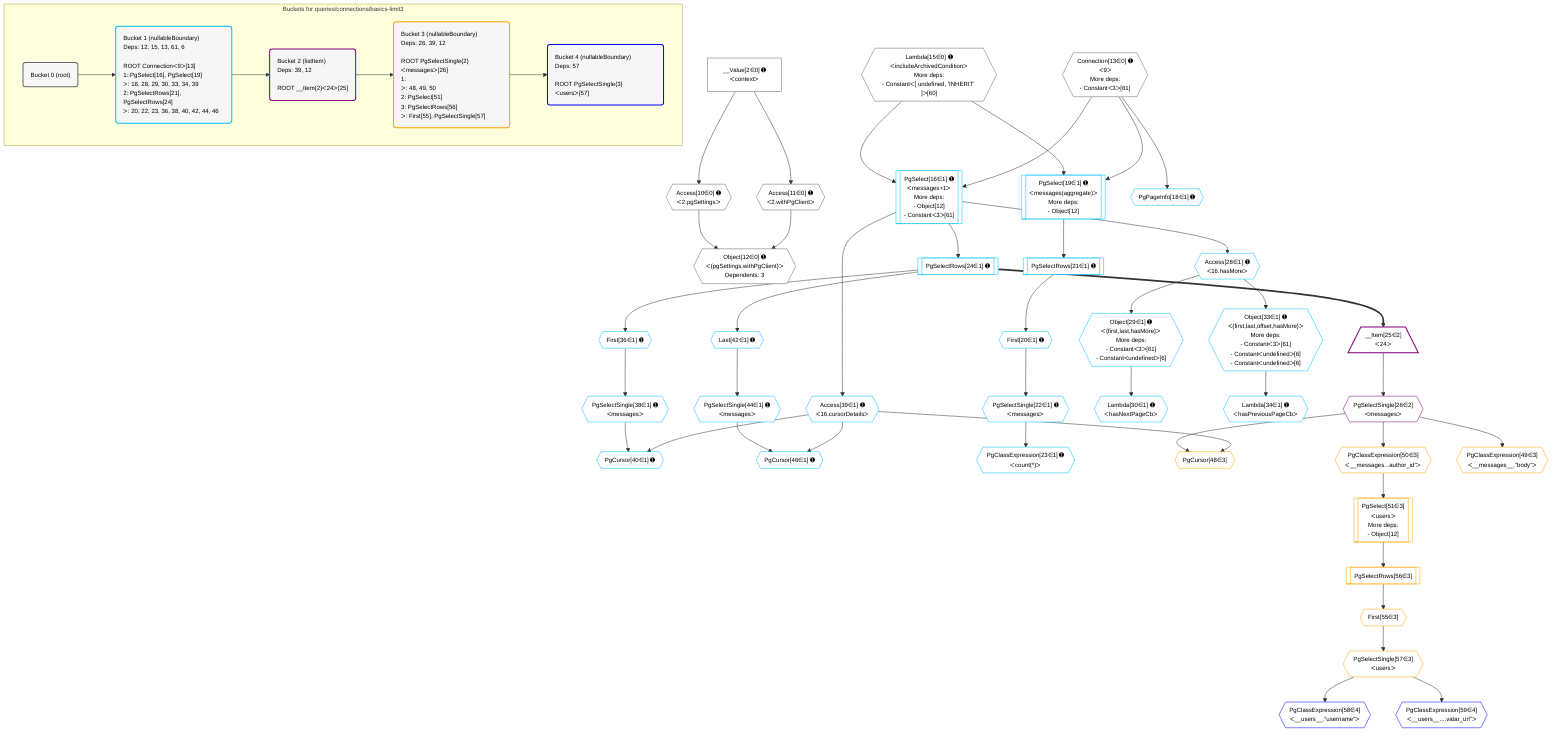 %%{init: {'themeVariables': { 'fontSize': '12px'}}}%%
graph TD
    classDef path fill:#eee,stroke:#000,color:#000
    classDef plan fill:#fff,stroke-width:1px,color:#000
    classDef itemplan fill:#fff,stroke-width:2px,color:#000
    classDef unbatchedplan fill:#dff,stroke-width:1px,color:#000
    classDef sideeffectplan fill:#fcc,stroke-width:2px,color:#000
    classDef bucket fill:#f6f6f6,color:#000,stroke-width:2px,text-align:left

    subgraph "Buckets for queries/connections/basics-limit3"
    Bucket0("Bucket 0 (root)"):::bucket
    Bucket1("Bucket 1 (nullableBoundary)<br />Deps: 12, 15, 13, 61, 6<br /><br />ROOT Connectionᐸ9ᐳ[13]<br />1: PgSelect[16], PgSelect[19]<br />ᐳ: 18, 28, 29, 30, 33, 34, 39<br />2: PgSelectRows[21], PgSelectRows[24]<br />ᐳ: 20, 22, 23, 36, 38, 40, 42, 44, 46"):::bucket
    Bucket2("Bucket 2 (listItem)<br />Deps: 39, 12<br /><br />ROOT __Item{2}ᐸ24ᐳ[25]"):::bucket
    Bucket3("Bucket 3 (nullableBoundary)<br />Deps: 26, 39, 12<br /><br />ROOT PgSelectSingle{2}ᐸmessagesᐳ[26]<br />1: <br />ᐳ: 48, 49, 50<br />2: PgSelect[51]<br />3: PgSelectRows[56]<br />ᐳ: First[55], PgSelectSingle[57]"):::bucket
    Bucket4("Bucket 4 (nullableBoundary)<br />Deps: 57<br /><br />ROOT PgSelectSingle{3}ᐸusersᐳ[57]"):::bucket
    end
    Bucket0 --> Bucket1
    Bucket1 --> Bucket2
    Bucket2 --> Bucket3
    Bucket3 --> Bucket4

    %% plan dependencies
    Object12{{"Object[12∈0] ➊<br />ᐸ{pgSettings,withPgClient}ᐳ<br />Dependents: 3"}}:::plan
    Access10{{"Access[10∈0] ➊<br />ᐸ2.pgSettingsᐳ"}}:::plan
    Access11{{"Access[11∈0] ➊<br />ᐸ2.withPgClientᐳ"}}:::plan
    Access10 & Access11 --> Object12
    __Value2["__Value[2∈0] ➊<br />ᐸcontextᐳ"]:::plan
    __Value2 --> Access10
    __Value2 --> Access11
    Connection13{{"Connection[13∈0] ➊<br />ᐸ9ᐳ<br />More deps:<br />- Constantᐸ3ᐳ[61]"}}:::plan
    Lambda15{{"Lambda[15∈0] ➊<br />ᐸincludeArchivedConditionᐳ<br />More deps:<br />- Constantᐸ[ undefined, 'INHERIT' ]ᐳ[60]"}}:::plan
    PgSelect16[["PgSelect[16∈1] ➊<br />ᐸmessages+1ᐳ<br />More deps:<br />- Object[12]<br />- Constantᐸ3ᐳ[61]"]]:::plan
    Lambda15 & Connection13 --> PgSelect16
    Object33{{"Object[33∈1] ➊<br />ᐸ{first,last,offset,hasMore}ᐳ<br />More deps:<br />- Constantᐸ3ᐳ[61]<br />- Constantᐸundefinedᐳ[6]<br />- Constantᐸundefinedᐳ[6]"}}:::plan
    Access28{{"Access[28∈1] ➊<br />ᐸ16.hasMoreᐳ"}}:::plan
    Access28 --> Object33
    PgSelect19[["PgSelect[19∈1] ➊<br />ᐸmessages(aggregate)ᐳ<br />More deps:<br />- Object[12]"]]:::plan
    Lambda15 & Connection13 --> PgSelect19
    Object29{{"Object[29∈1] ➊<br />ᐸ{first,last,hasMore}ᐳ<br />More deps:<br />- Constantᐸ3ᐳ[61]<br />- Constantᐸundefinedᐳ[6]"}}:::plan
    Access28 --> Object29
    PgCursor40{{"PgCursor[40∈1] ➊"}}:::plan
    PgSelectSingle38{{"PgSelectSingle[38∈1] ➊<br />ᐸmessagesᐳ"}}:::plan
    Access39{{"Access[39∈1] ➊<br />ᐸ16.cursorDetailsᐳ"}}:::plan
    PgSelectSingle38 & Access39 --> PgCursor40
    PgCursor46{{"PgCursor[46∈1] ➊"}}:::plan
    PgSelectSingle44{{"PgSelectSingle[44∈1] ➊<br />ᐸmessagesᐳ"}}:::plan
    PgSelectSingle44 & Access39 --> PgCursor46
    PgPageInfo18{{"PgPageInfo[18∈1] ➊"}}:::plan
    Connection13 --> PgPageInfo18
    First20{{"First[20∈1] ➊"}}:::plan
    PgSelectRows21[["PgSelectRows[21∈1] ➊"]]:::plan
    PgSelectRows21 --> First20
    PgSelect19 --> PgSelectRows21
    PgSelectSingle22{{"PgSelectSingle[22∈1] ➊<br />ᐸmessagesᐳ"}}:::plan
    First20 --> PgSelectSingle22
    PgClassExpression23{{"PgClassExpression[23∈1] ➊<br />ᐸcount(*)ᐳ"}}:::plan
    PgSelectSingle22 --> PgClassExpression23
    PgSelectRows24[["PgSelectRows[24∈1] ➊"]]:::plan
    PgSelect16 --> PgSelectRows24
    PgSelect16 --> Access28
    Lambda30{{"Lambda[30∈1] ➊<br />ᐸhasNextPageCbᐳ"}}:::plan
    Object29 --> Lambda30
    Lambda34{{"Lambda[34∈1] ➊<br />ᐸhasPreviousPageCbᐳ"}}:::plan
    Object33 --> Lambda34
    First36{{"First[36∈1] ➊"}}:::plan
    PgSelectRows24 --> First36
    First36 --> PgSelectSingle38
    PgSelect16 --> Access39
    Last42{{"Last[42∈1] ➊"}}:::plan
    PgSelectRows24 --> Last42
    Last42 --> PgSelectSingle44
    __Item25[/"__Item[25∈2]<br />ᐸ24ᐳ"\]:::itemplan
    PgSelectRows24 ==> __Item25
    PgSelectSingle26{{"PgSelectSingle[26∈2]<br />ᐸmessagesᐳ"}}:::plan
    __Item25 --> PgSelectSingle26
    PgCursor48{{"PgCursor[48∈3]"}}:::plan
    PgSelectSingle26 & Access39 --> PgCursor48
    PgSelect51[["PgSelect[51∈3]<br />ᐸusersᐳ<br />More deps:<br />- Object[12]"]]:::plan
    PgClassExpression50{{"PgClassExpression[50∈3]<br />ᐸ__messages...author_id”ᐳ"}}:::plan
    PgClassExpression50 --> PgSelect51
    PgClassExpression49{{"PgClassExpression[49∈3]<br />ᐸ__messages__.”body”ᐳ"}}:::plan
    PgSelectSingle26 --> PgClassExpression49
    PgSelectSingle26 --> PgClassExpression50
    First55{{"First[55∈3]"}}:::plan
    PgSelectRows56[["PgSelectRows[56∈3]"]]:::plan
    PgSelectRows56 --> First55
    PgSelect51 --> PgSelectRows56
    PgSelectSingle57{{"PgSelectSingle[57∈3]<br />ᐸusersᐳ"}}:::plan
    First55 --> PgSelectSingle57
    PgClassExpression58{{"PgClassExpression[58∈4]<br />ᐸ__users__.”username”ᐳ"}}:::plan
    PgSelectSingle57 --> PgClassExpression58
    PgClassExpression59{{"PgClassExpression[59∈4]<br />ᐸ__users__....vatar_url”ᐳ"}}:::plan
    PgSelectSingle57 --> PgClassExpression59

    %% define steps
    classDef bucket0 stroke:#696969
    class Bucket0,__Value2,Access10,Access11,Object12,Connection13,Lambda15 bucket0
    classDef bucket1 stroke:#00bfff
    class Bucket1,PgSelect16,PgPageInfo18,PgSelect19,First20,PgSelectRows21,PgSelectSingle22,PgClassExpression23,PgSelectRows24,Access28,Object29,Lambda30,Object33,Lambda34,First36,PgSelectSingle38,Access39,PgCursor40,Last42,PgSelectSingle44,PgCursor46 bucket1
    classDef bucket2 stroke:#7f007f
    class Bucket2,__Item25,PgSelectSingle26 bucket2
    classDef bucket3 stroke:#ffa500
    class Bucket3,PgCursor48,PgClassExpression49,PgClassExpression50,PgSelect51,First55,PgSelectRows56,PgSelectSingle57 bucket3
    classDef bucket4 stroke:#0000ff
    class Bucket4,PgClassExpression58,PgClassExpression59 bucket4